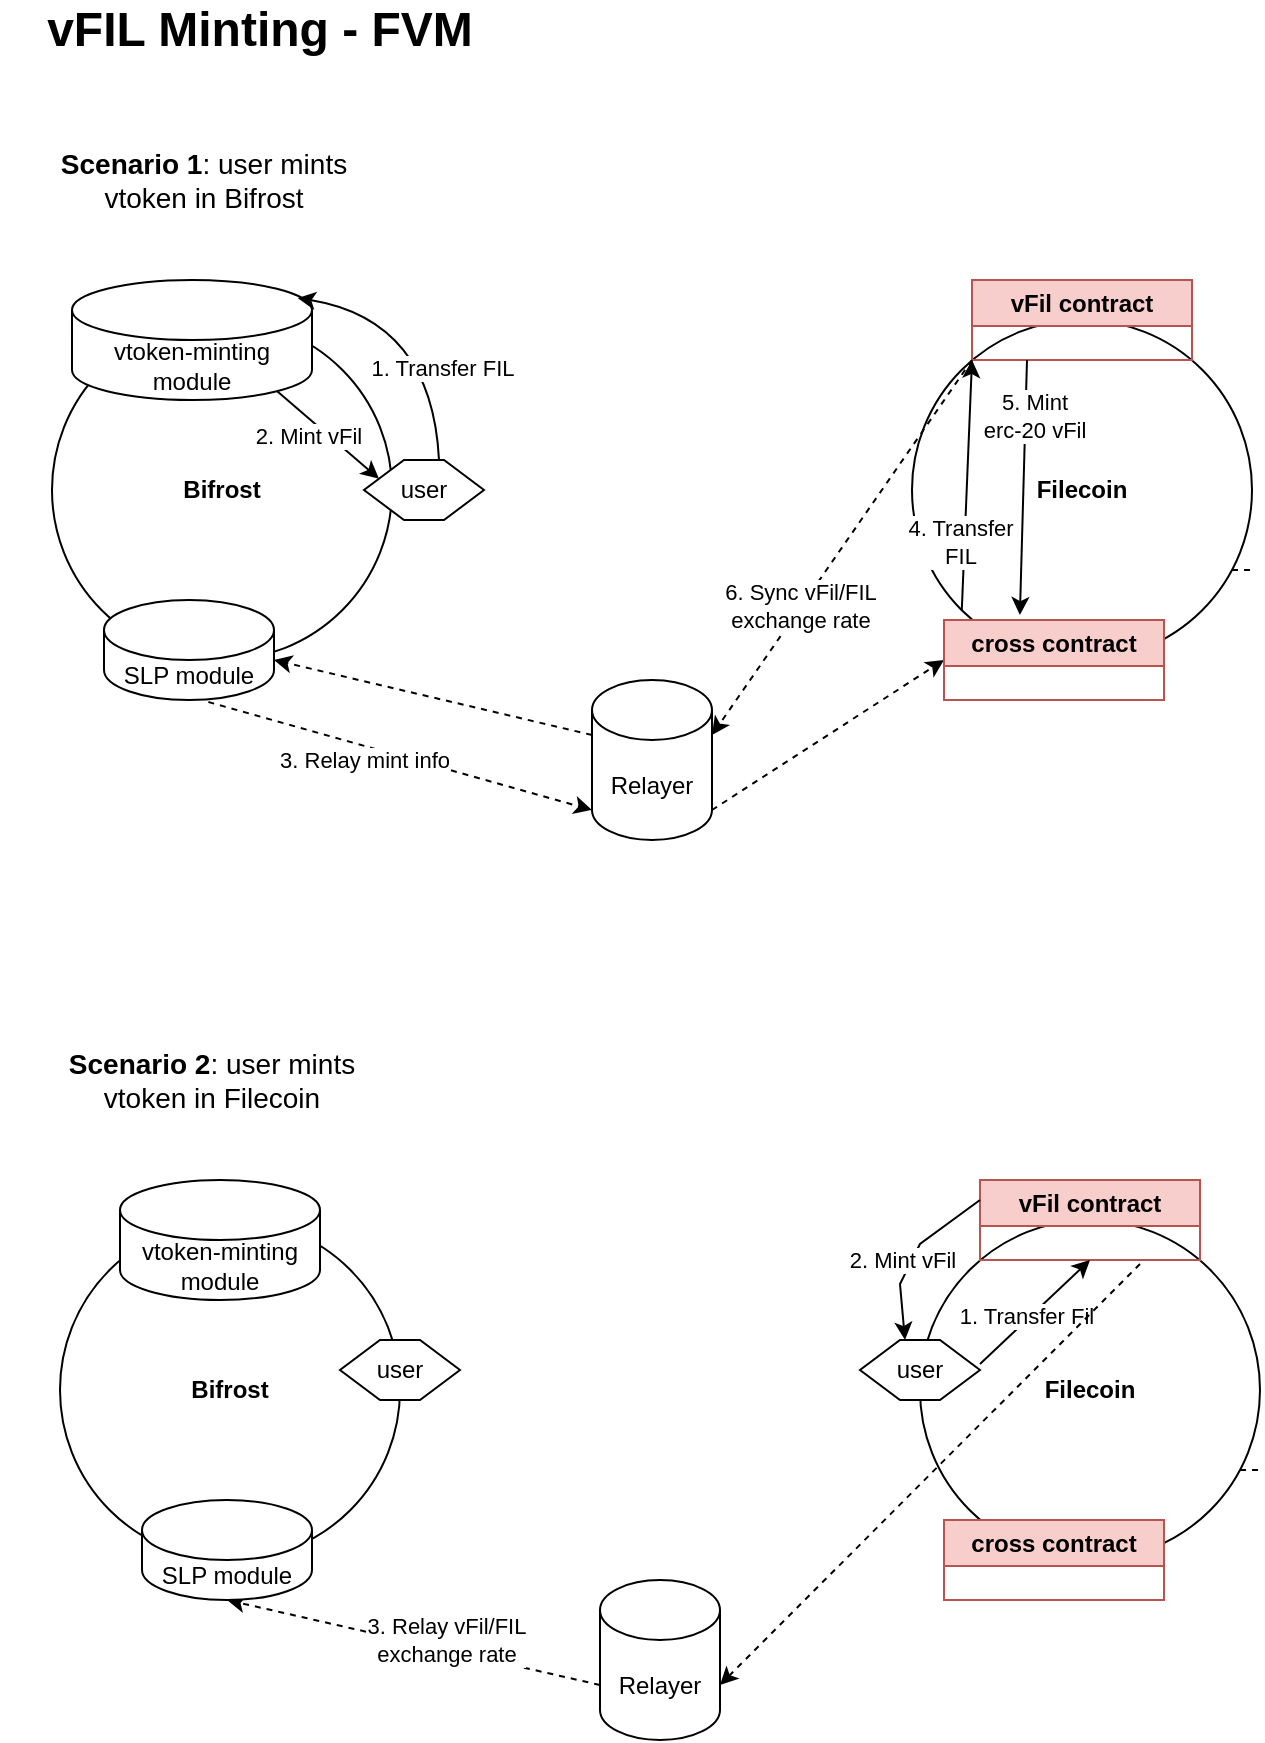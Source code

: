 <mxfile version="21.0.2" type="github">
  <diagram id="1qVJCfuYaMeoUfc-0dYW" name="Page-1">
    <mxGraphModel dx="1434" dy="771" grid="1" gridSize="10" guides="1" tooltips="1" connect="1" arrows="1" fold="1" page="1" pageScale="1" pageWidth="827" pageHeight="1169" math="0" shadow="0">
      <root>
        <mxCell id="0" />
        <mxCell id="1" parent="0" />
        <mxCell id="t3DgspzqBNSEAIQc7OJb-1" value="vFIL Minting - FVM" style="text;html=1;strokeColor=none;fillColor=none;align=center;verticalAlign=middle;whiteSpace=wrap;rounded=0;fontStyle=1;fontSize=24;" vertex="1" parent="1">
          <mxGeometry x="88" y="60" width="260" height="30" as="geometry" />
        </mxCell>
        <mxCell id="t3DgspzqBNSEAIQc7OJb-2" value="&lt;b&gt;Bifrost&lt;/b&gt;" style="ellipse;whiteSpace=wrap;html=1;aspect=fixed;" vertex="1" parent="1">
          <mxGeometry x="114" y="220" width="170" height="170" as="geometry" />
        </mxCell>
        <mxCell id="t3DgspzqBNSEAIQc7OJb-3" value="&lt;b&gt;Filecoin&lt;/b&gt;" style="ellipse;whiteSpace=wrap;html=1;aspect=fixed;" vertex="1" parent="1">
          <mxGeometry x="544" y="220" width="170" height="170" as="geometry" />
        </mxCell>
        <mxCell id="t3DgspzqBNSEAIQc7OJb-4" value="user" style="shape=hexagon;perimeter=hexagonPerimeter2;whiteSpace=wrap;html=1;fixedSize=1;" vertex="1" parent="1">
          <mxGeometry x="270" y="290" width="60" height="30" as="geometry" />
        </mxCell>
        <mxCell id="t3DgspzqBNSEAIQc7OJb-5" value="vtoken-minting module" style="shape=cylinder3;whiteSpace=wrap;html=1;boundedLbl=1;backgroundOutline=1;size=15;" vertex="1" parent="1">
          <mxGeometry x="124" y="200" width="120" height="60" as="geometry" />
        </mxCell>
        <mxCell id="t3DgspzqBNSEAIQc7OJb-6" value="1. Transfer FIL" style="curved=1;endArrow=classic;html=1;rounded=0;entryX=0.94;entryY=0.15;entryDx=0;entryDy=0;entryPerimeter=0;exitX=0.625;exitY=0;exitDx=0;exitDy=0;" edge="1" parent="1" source="t3DgspzqBNSEAIQc7OJb-4" target="t3DgspzqBNSEAIQc7OJb-5">
          <mxGeometry x="-0.345" y="-4" width="50" height="50" relative="1" as="geometry">
            <mxPoint x="394" y="220" as="sourcePoint" />
            <mxPoint x="334" y="180" as="targetPoint" />
            <Array as="points">
              <mxPoint x="304" y="220" />
            </Array>
            <mxPoint as="offset" />
          </mxGeometry>
        </mxCell>
        <mxCell id="t3DgspzqBNSEAIQc7OJb-7" value="Relayer" style="shape=cylinder3;whiteSpace=wrap;html=1;boundedLbl=1;backgroundOutline=1;size=15;" vertex="1" parent="1">
          <mxGeometry x="384" y="400" width="60" height="80" as="geometry" />
        </mxCell>
        <mxCell id="t3DgspzqBNSEAIQc7OJb-8" value="" style="endArrow=none;dashed=1;html=1;rounded=0;exitX=1;exitY=0.5;exitDx=0;exitDy=0;" edge="1" parent="1">
          <mxGeometry width="50" height="50" relative="1" as="geometry">
            <mxPoint x="704" y="345" as="sourcePoint" />
            <mxPoint x="714" y="345" as="targetPoint" />
          </mxGeometry>
        </mxCell>
        <mxCell id="t3DgspzqBNSEAIQc7OJb-9" value="2. Mint vFil" style="curved=1;endArrow=classic;html=1;rounded=0;exitX=0.855;exitY=1;exitDx=0;exitDy=-4.35;exitPerimeter=0;entryX=0;entryY=0.25;entryDx=0;entryDy=0;" edge="1" parent="1" source="t3DgspzqBNSEAIQc7OJb-5" target="t3DgspzqBNSEAIQc7OJb-4">
          <mxGeometry x="-0.227" y="-7" width="50" height="50" relative="1" as="geometry">
            <mxPoint x="245" y="252.02" as="sourcePoint" />
            <mxPoint x="275.97" y="282.272" as="targetPoint" />
            <Array as="points" />
            <mxPoint as="offset" />
          </mxGeometry>
        </mxCell>
        <mxCell id="t3DgspzqBNSEAIQc7OJb-10" value="&lt;font style=&quot;font-size: 14px;&quot;&gt;&lt;b&gt;Scenario 1&lt;/b&gt;: user mints vtoken in Bifrost&lt;/font&gt;" style="text;html=1;strokeColor=none;fillColor=none;align=center;verticalAlign=middle;whiteSpace=wrap;rounded=0;strokeWidth=5;" vertex="1" parent="1">
          <mxGeometry x="110" y="120" width="160" height="60" as="geometry" />
        </mxCell>
        <mxCell id="t3DgspzqBNSEAIQc7OJb-11" value="vFil contract" style="swimlane;whiteSpace=wrap;html=1;fillColor=#f8cecc;strokeColor=#b85450;" vertex="1" parent="1">
          <mxGeometry x="574" y="200" width="110" height="40" as="geometry" />
        </mxCell>
        <mxCell id="t3DgspzqBNSEAIQc7OJb-12" value="&lt;b&gt;Bifrost&lt;/b&gt;" style="ellipse;whiteSpace=wrap;html=1;aspect=fixed;" vertex="1" parent="1">
          <mxGeometry x="118" y="670" width="170" height="170" as="geometry" />
        </mxCell>
        <mxCell id="t3DgspzqBNSEAIQc7OJb-13" value="&lt;b&gt;Filecoin&lt;/b&gt;" style="ellipse;whiteSpace=wrap;html=1;aspect=fixed;" vertex="1" parent="1">
          <mxGeometry x="548" y="670" width="170" height="170" as="geometry" />
        </mxCell>
        <mxCell id="t3DgspzqBNSEAIQc7OJb-14" value="user" style="shape=hexagon;perimeter=hexagonPerimeter2;whiteSpace=wrap;html=1;fixedSize=1;" vertex="1" parent="1">
          <mxGeometry x="258" y="730" width="60" height="30" as="geometry" />
        </mxCell>
        <mxCell id="t3DgspzqBNSEAIQc7OJb-15" value="user" style="shape=hexagon;perimeter=hexagonPerimeter2;whiteSpace=wrap;html=1;fixedSize=1;" vertex="1" parent="1">
          <mxGeometry x="518" y="730" width="60" height="30" as="geometry" />
        </mxCell>
        <mxCell id="t3DgspzqBNSEAIQc7OJb-16" value="vtoken-minting module" style="shape=cylinder3;whiteSpace=wrap;html=1;boundedLbl=1;backgroundOutline=1;size=15;" vertex="1" parent="1">
          <mxGeometry x="148" y="650" width="100" height="60" as="geometry" />
        </mxCell>
        <mxCell id="t3DgspzqBNSEAIQc7OJb-17" value="Relayer" style="shape=cylinder3;whiteSpace=wrap;html=1;boundedLbl=1;backgroundOutline=1;size=15;" vertex="1" parent="1">
          <mxGeometry x="388" y="850" width="60" height="80" as="geometry" />
        </mxCell>
        <mxCell id="t3DgspzqBNSEAIQc7OJb-18" value="" style="endArrow=none;dashed=1;html=1;rounded=0;exitX=1;exitY=0.5;exitDx=0;exitDy=0;" edge="1" parent="1">
          <mxGeometry width="50" height="50" relative="1" as="geometry">
            <mxPoint x="708" y="795" as="sourcePoint" />
            <mxPoint x="718" y="795" as="targetPoint" />
          </mxGeometry>
        </mxCell>
        <mxCell id="t3DgspzqBNSEAIQc7OJb-19" value="&lt;font style=&quot;font-size: 14px;&quot;&gt;&lt;b&gt;Scenario 2&lt;/b&gt;: user mints vtoken in Filecoin&lt;/font&gt;" style="text;html=1;strokeColor=none;fillColor=none;align=center;verticalAlign=middle;whiteSpace=wrap;rounded=0;strokeWidth=5;" vertex="1" parent="1">
          <mxGeometry x="114" y="570" width="160" height="60" as="geometry" />
        </mxCell>
        <mxCell id="t3DgspzqBNSEAIQc7OJb-20" value="vFil contract" style="swimlane;whiteSpace=wrap;html=1;fillColor=#f8cecc;strokeColor=#b85450;" vertex="1" parent="1">
          <mxGeometry x="578" y="650" width="110" height="40" as="geometry" />
        </mxCell>
        <mxCell id="t3DgspzqBNSEAIQc7OJb-21" value="2. Mint vFil" style="endArrow=classic;html=1;rounded=0;exitX=0;exitY=0.25;exitDx=0;exitDy=0;entryX=0.375;entryY=0;entryDx=0;entryDy=0;" edge="1" parent="1" source="t3DgspzqBNSEAIQc7OJb-20" target="t3DgspzqBNSEAIQc7OJb-15">
          <mxGeometry x="0.134" y="-4" width="50" height="50" relative="1" as="geometry">
            <mxPoint x="448" y="722" as="sourcePoint" />
            <mxPoint x="498" y="672" as="targetPoint" />
            <Array as="points">
              <mxPoint x="548" y="682" />
              <mxPoint x="538" y="702" />
            </Array>
            <mxPoint y="-1" as="offset" />
          </mxGeometry>
        </mxCell>
        <mxCell id="t3DgspzqBNSEAIQc7OJb-22" value="" style="endArrow=classic;html=1;rounded=0;entryX=0.5;entryY=1;entryDx=0;entryDy=0;" edge="1" parent="1" target="t3DgspzqBNSEAIQc7OJb-20">
          <mxGeometry width="50" height="50" relative="1" as="geometry">
            <mxPoint x="578" y="742" as="sourcePoint" />
            <mxPoint x="628" y="692" as="targetPoint" />
          </mxGeometry>
        </mxCell>
        <mxCell id="t3DgspzqBNSEAIQc7OJb-23" value="1. Transfer Fil" style="edgeLabel;html=1;align=center;verticalAlign=middle;resizable=0;points=[];" vertex="1" connectable="0" parent="t3DgspzqBNSEAIQc7OJb-22">
          <mxGeometry x="-0.114" y="2" relative="1" as="geometry">
            <mxPoint as="offset" />
          </mxGeometry>
        </mxCell>
        <mxCell id="t3DgspzqBNSEAIQc7OJb-24" value="" style="endArrow=classic;html=1;rounded=0;exitX=1;exitY=1;exitDx=0;exitDy=-15;exitPerimeter=0;entryX=0;entryY=0.5;entryDx=0;entryDy=0;dashed=1;" edge="1" parent="1" source="t3DgspzqBNSEAIQc7OJb-7" target="t3DgspzqBNSEAIQc7OJb-35">
          <mxGeometry width="50" height="50" relative="1" as="geometry">
            <mxPoint x="444" y="482" as="sourcePoint" />
            <mxPoint x="554" y="387" as="targetPoint" />
          </mxGeometry>
        </mxCell>
        <mxCell id="t3DgspzqBNSEAIQc7OJb-25" value="" style="endArrow=classic;html=1;rounded=0;entryX=0;entryY=1;entryDx=0;entryDy=0;exitX=0;exitY=1;exitDx=0;exitDy=0;" edge="1" parent="1" source="t3DgspzqBNSEAIQc7OJb-3" target="t3DgspzqBNSEAIQc7OJb-11">
          <mxGeometry width="50" height="50" relative="1" as="geometry">
            <mxPoint x="571" y="350" as="sourcePoint" />
            <mxPoint x="624" y="292" as="targetPoint" />
          </mxGeometry>
        </mxCell>
        <mxCell id="t3DgspzqBNSEAIQc7OJb-26" value="4. Transfer&lt;br&gt;FIL" style="edgeLabel;html=1;align=center;verticalAlign=middle;resizable=0;points=[];" vertex="1" connectable="0" parent="t3DgspzqBNSEAIQc7OJb-25">
          <mxGeometry x="-0.127" relative="1" as="geometry">
            <mxPoint x="-3" y="20" as="offset" />
          </mxGeometry>
        </mxCell>
        <mxCell id="t3DgspzqBNSEAIQc7OJb-27" value="" style="endArrow=classic;html=1;rounded=0;exitX=0.25;exitY=1;exitDx=0;exitDy=0;entryX=0.345;entryY=-0.062;entryDx=0;entryDy=0;entryPerimeter=0;" edge="1" parent="1" source="t3DgspzqBNSEAIQc7OJb-11" target="t3DgspzqBNSEAIQc7OJb-35">
          <mxGeometry width="50" height="50" relative="1" as="geometry">
            <mxPoint x="744" y="302" as="sourcePoint" />
            <mxPoint x="596.75" y="356.35" as="targetPoint" />
          </mxGeometry>
        </mxCell>
        <mxCell id="t3DgspzqBNSEAIQc7OJb-28" value="5. Mint &lt;br&gt;erc-20 vFil" style="edgeLabel;html=1;align=center;verticalAlign=middle;resizable=0;points=[];" vertex="1" connectable="0" parent="t3DgspzqBNSEAIQc7OJb-27">
          <mxGeometry x="-0.56" y="-2" relative="1" as="geometry">
            <mxPoint x="6" as="offset" />
          </mxGeometry>
        </mxCell>
        <mxCell id="t3DgspzqBNSEAIQc7OJb-29" value="" style="endArrow=classic;html=1;rounded=0;exitX=0;exitY=1;exitDx=0;exitDy=0;entryX=1;entryY=0;entryDx=0;entryDy=27.5;entryPerimeter=0;dashed=1;" edge="1" parent="1" source="t3DgspzqBNSEAIQc7OJb-11" target="t3DgspzqBNSEAIQc7OJb-7">
          <mxGeometry width="50" height="50" relative="1" as="geometry">
            <mxPoint x="574" y="522" as="sourcePoint" />
            <mxPoint x="624" y="472" as="targetPoint" />
          </mxGeometry>
        </mxCell>
        <mxCell id="t3DgspzqBNSEAIQc7OJb-30" value="6. Sync&amp;nbsp;vFil/FIL&lt;br&gt;exchange rate" style="edgeLabel;html=1;align=center;verticalAlign=middle;resizable=0;points=[];" vertex="1" connectable="0" parent="t3DgspzqBNSEAIQc7OJb-29">
          <mxGeometry x="0.321" y="-1" relative="1" as="geometry">
            <mxPoint as="offset" />
          </mxGeometry>
        </mxCell>
        <mxCell id="t3DgspzqBNSEAIQc7OJb-31" value="" style="endArrow=classic;html=1;rounded=0;exitX=0;exitY=0;exitDx=0;exitDy=27.5;exitPerimeter=0;entryX=1;entryY=0;entryDx=0;entryDy=30;entryPerimeter=0;dashed=1;" edge="1" parent="1" source="t3DgspzqBNSEAIQc7OJb-7" target="t3DgspzqBNSEAIQc7OJb-37">
          <mxGeometry width="50" height="50" relative="1" as="geometry">
            <mxPoint x="354" y="362" as="sourcePoint" />
            <mxPoint x="404" y="312" as="targetPoint" />
          </mxGeometry>
        </mxCell>
        <mxCell id="t3DgspzqBNSEAIQc7OJb-32" value="" style="endArrow=classic;html=1;rounded=0;entryX=1;entryY=0;entryDx=0;entryDy=52.5;entryPerimeter=0;dashed=1;" edge="1" parent="1" target="t3DgspzqBNSEAIQc7OJb-17">
          <mxGeometry width="50" height="50" relative="1" as="geometry">
            <mxPoint x="658" y="692" as="sourcePoint" />
            <mxPoint x="488" y="772" as="targetPoint" />
          </mxGeometry>
        </mxCell>
        <mxCell id="t3DgspzqBNSEAIQc7OJb-33" value="" style="endArrow=classic;html=1;rounded=0;exitX=0;exitY=0;exitDx=0;exitDy=52.5;exitPerimeter=0;entryX=0.5;entryY=1;entryDx=0;entryDy=0;entryPerimeter=0;dashed=1;" edge="1" parent="1" source="t3DgspzqBNSEAIQc7OJb-17" target="t3DgspzqBNSEAIQc7OJb-40">
          <mxGeometry width="50" height="50" relative="1" as="geometry">
            <mxPoint x="8" y="862" as="sourcePoint" />
            <mxPoint x="58" y="812" as="targetPoint" />
          </mxGeometry>
        </mxCell>
        <mxCell id="t3DgspzqBNSEAIQc7OJb-34" value="3. Relay vFil/FIL&lt;br&gt;exchange rate" style="edgeLabel;html=1;align=center;verticalAlign=middle;resizable=0;points=[];" vertex="1" connectable="0" parent="t3DgspzqBNSEAIQc7OJb-33">
          <mxGeometry x="-0.111" y="-1" relative="1" as="geometry">
            <mxPoint x="5" y="-3" as="offset" />
          </mxGeometry>
        </mxCell>
        <mxCell id="t3DgspzqBNSEAIQc7OJb-35" value="cross contract" style="swimlane;whiteSpace=wrap;html=1;fillColor=#f8cecc;strokeColor=#b85450;" vertex="1" parent="1">
          <mxGeometry x="560" y="370" width="110" height="40" as="geometry" />
        </mxCell>
        <mxCell id="t3DgspzqBNSEAIQc7OJb-36" value="cross contract" style="swimlane;whiteSpace=wrap;html=1;fillColor=#f8cecc;strokeColor=#b85450;" vertex="1" parent="1">
          <mxGeometry x="560" y="820" width="110" height="40" as="geometry" />
        </mxCell>
        <mxCell id="t3DgspzqBNSEAIQc7OJb-37" value="SLP module" style="shape=cylinder3;whiteSpace=wrap;html=1;boundedLbl=1;backgroundOutline=1;size=15;" vertex="1" parent="1">
          <mxGeometry x="140" y="360" width="85" height="50" as="geometry" />
        </mxCell>
        <mxCell id="t3DgspzqBNSEAIQc7OJb-38" value="" style="endArrow=classic;html=1;rounded=0;exitX=0.614;exitY=1.02;exitDx=0;exitDy=0;exitPerimeter=0;entryX=0;entryY=1;entryDx=0;entryDy=-15;entryPerimeter=0;dashed=1;" edge="1" parent="1" source="t3DgspzqBNSEAIQc7OJb-37" target="t3DgspzqBNSEAIQc7OJb-7">
          <mxGeometry width="50" height="50" relative="1" as="geometry">
            <mxPoint x="220" y="520" as="sourcePoint" />
            <mxPoint x="270" y="470" as="targetPoint" />
          </mxGeometry>
        </mxCell>
        <mxCell id="t3DgspzqBNSEAIQc7OJb-39" value="3. Relay mint info" style="edgeLabel;html=1;align=center;verticalAlign=middle;resizable=0;points=[];" vertex="1" connectable="0" parent="t3DgspzqBNSEAIQc7OJb-38">
          <mxGeometry x="-0.563" y="3" relative="1" as="geometry">
            <mxPoint x="35" y="20" as="offset" />
          </mxGeometry>
        </mxCell>
        <mxCell id="t3DgspzqBNSEAIQc7OJb-40" value="SLP module" style="shape=cylinder3;whiteSpace=wrap;html=1;boundedLbl=1;backgroundOutline=1;size=15;" vertex="1" parent="1">
          <mxGeometry x="159" y="810" width="85" height="50" as="geometry" />
        </mxCell>
      </root>
    </mxGraphModel>
  </diagram>
</mxfile>
